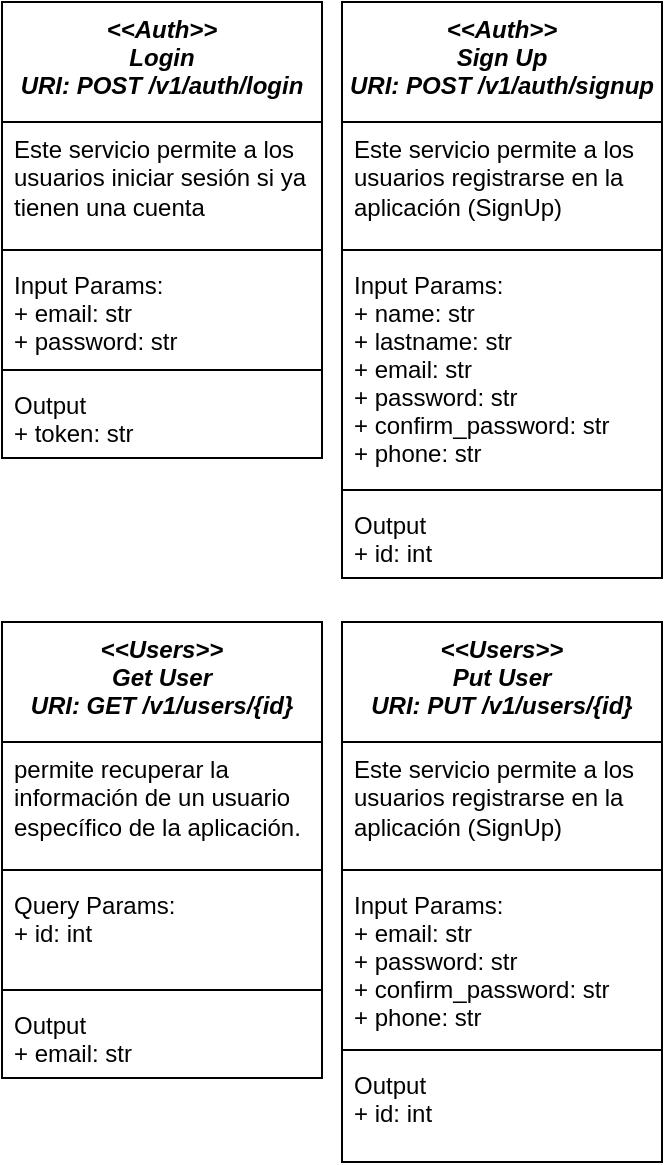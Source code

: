 <mxfile version="24.4.2" type="github">
  <diagram id="C5RBs43oDa-KdzZeNtuy" name="Page-1">
    <mxGraphModel dx="1050" dy="596" grid="1" gridSize="10" guides="1" tooltips="1" connect="1" arrows="1" fold="1" page="1" pageScale="1" pageWidth="827" pageHeight="1169" math="0" shadow="0">
      <root>
        <mxCell id="WIyWlLk6GJQsqaUBKTNV-0" />
        <mxCell id="WIyWlLk6GJQsqaUBKTNV-1" parent="WIyWlLk6GJQsqaUBKTNV-0" />
        <mxCell id="zkfFHV4jXpPFQw0GAbJ--0" value="&lt;&lt;Auth&gt;&gt;&#xa;Login&#xa;URI: POST /v1/auth/login" style="swimlane;fontStyle=3;align=center;verticalAlign=top;childLayout=stackLayout;horizontal=1;startSize=60;horizontalStack=0;resizeParent=1;resizeLast=0;collapsible=1;marginBottom=0;rounded=0;shadow=0;strokeWidth=1;" parent="WIyWlLk6GJQsqaUBKTNV-1" vertex="1">
          <mxGeometry x="84" y="30" width="160" height="228" as="geometry">
            <mxRectangle x="220" y="120" width="160" height="26" as="alternateBounds" />
          </mxGeometry>
        </mxCell>
        <mxCell id="zkfFHV4jXpPFQw0GAbJ--2" value="Este servicio permite a los usuarios iniciar sesión si ya tienen una cuenta " style="text;align=left;verticalAlign=top;spacingLeft=4;spacingRight=4;overflow=hidden;rotatable=0;points=[[0,0.5],[1,0.5]];portConstraint=eastwest;rounded=0;shadow=0;whiteSpace=wrap;" parent="zkfFHV4jXpPFQw0GAbJ--0" vertex="1">
          <mxGeometry y="60" width="160" height="60" as="geometry" />
        </mxCell>
        <mxCell id="zkfFHV4jXpPFQw0GAbJ--4" value="" style="line;html=1;strokeWidth=1;align=left;verticalAlign=middle;spacingTop=-1;spacingLeft=3;spacingRight=3;rotatable=0;labelPosition=right;points=[];portConstraint=eastwest;" parent="zkfFHV4jXpPFQw0GAbJ--0" vertex="1">
          <mxGeometry y="120" width="160" height="8" as="geometry" />
        </mxCell>
        <mxCell id="zkfFHV4jXpPFQw0GAbJ--5" value="Input Params:&#xa;+ email: str&#xa;+ password: str&#xa;" style="text;align=left;verticalAlign=top;spacingLeft=4;spacingRight=4;overflow=hidden;rotatable=0;points=[[0,0.5],[1,0.5]];portConstraint=eastwest;" parent="zkfFHV4jXpPFQw0GAbJ--0" vertex="1">
          <mxGeometry y="128" width="160" height="52" as="geometry" />
        </mxCell>
        <mxCell id="fHb4EbKIHG7SBRSFPKWl-0" value="" style="line;html=1;strokeWidth=1;align=left;verticalAlign=middle;spacingTop=-1;spacingLeft=3;spacingRight=3;rotatable=0;labelPosition=right;points=[];portConstraint=eastwest;" vertex="1" parent="zkfFHV4jXpPFQw0GAbJ--0">
          <mxGeometry y="180" width="160" height="8" as="geometry" />
        </mxCell>
        <mxCell id="fHb4EbKIHG7SBRSFPKWl-1" value="Output&lt;br style=&quot;padding: 0px; margin: 0px;&quot;&gt;+ token: str" style="text;html=1;align=left;verticalAlign=top;resizable=0;points=[];autosize=1;strokeColor=none;fillColor=none;spacingLeft=4;spacingRight=4;" vertex="1" parent="zkfFHV4jXpPFQw0GAbJ--0">
          <mxGeometry y="188" width="160" height="40" as="geometry" />
        </mxCell>
        <mxCell id="fHb4EbKIHG7SBRSFPKWl-3" value="&lt;&lt;Auth&gt;&gt;&#xa;Sign Up&#xa;URI: POST /v1/auth/signup" style="swimlane;fontStyle=3;align=center;verticalAlign=top;childLayout=stackLayout;horizontal=1;startSize=60;horizontalStack=0;resizeParent=1;resizeLast=0;collapsible=1;marginBottom=0;rounded=0;shadow=0;strokeWidth=1;" vertex="1" parent="WIyWlLk6GJQsqaUBKTNV-1">
          <mxGeometry x="254" y="30" width="160" height="288" as="geometry">
            <mxRectangle x="220" y="120" width="160" height="26" as="alternateBounds" />
          </mxGeometry>
        </mxCell>
        <mxCell id="fHb4EbKIHG7SBRSFPKWl-4" value="Este servicio permite a los usuarios registrarse en la aplicación (SignUp)" style="text;align=left;verticalAlign=top;spacingLeft=4;spacingRight=4;overflow=hidden;rotatable=0;points=[[0,0.5],[1,0.5]];portConstraint=eastwest;rounded=0;shadow=0;whiteSpace=wrap;" vertex="1" parent="fHb4EbKIHG7SBRSFPKWl-3">
          <mxGeometry y="60" width="160" height="60" as="geometry" />
        </mxCell>
        <mxCell id="fHb4EbKIHG7SBRSFPKWl-5" value="" style="line;html=1;strokeWidth=1;align=left;verticalAlign=middle;spacingTop=-1;spacingLeft=3;spacingRight=3;rotatable=0;labelPosition=right;points=[];portConstraint=eastwest;" vertex="1" parent="fHb4EbKIHG7SBRSFPKWl-3">
          <mxGeometry y="120" width="160" height="8" as="geometry" />
        </mxCell>
        <mxCell id="fHb4EbKIHG7SBRSFPKWl-6" value="Input Params:&#xa;+ name: str&#xa;+ lastname: str&#xa;+ email: str&#xa;+ password: str&#xa;+ confirm_password: str&#xa;+ phone: str" style="text;align=left;verticalAlign=top;spacingLeft=4;spacingRight=4;overflow=hidden;rotatable=0;points=[[0,0.5],[1,0.5]];portConstraint=eastwest;" vertex="1" parent="fHb4EbKIHG7SBRSFPKWl-3">
          <mxGeometry y="128" width="160" height="112" as="geometry" />
        </mxCell>
        <mxCell id="fHb4EbKIHG7SBRSFPKWl-7" value="" style="line;html=1;strokeWidth=1;align=left;verticalAlign=middle;spacingTop=-1;spacingLeft=3;spacingRight=3;rotatable=0;labelPosition=right;points=[];portConstraint=eastwest;" vertex="1" parent="fHb4EbKIHG7SBRSFPKWl-3">
          <mxGeometry y="240" width="160" height="8" as="geometry" />
        </mxCell>
        <mxCell id="fHb4EbKIHG7SBRSFPKWl-8" value="Output&lt;br style=&quot;padding: 0px; margin: 0px;&quot;&gt;+ id: int" style="text;html=1;align=left;verticalAlign=top;resizable=0;points=[];autosize=1;strokeColor=none;fillColor=none;spacingLeft=4;spacingRight=4;" vertex="1" parent="fHb4EbKIHG7SBRSFPKWl-3">
          <mxGeometry y="248" width="160" height="40" as="geometry" />
        </mxCell>
        <mxCell id="fHb4EbKIHG7SBRSFPKWl-10" value="&lt;&lt;Users&gt;&gt;&#xa;Get User&#xa;URI: GET /v1/users/{id}" style="swimlane;fontStyle=3;align=center;verticalAlign=top;childLayout=stackLayout;horizontal=1;startSize=60;horizontalStack=0;resizeParent=1;resizeLast=0;collapsible=1;marginBottom=0;rounded=0;shadow=0;strokeWidth=1;" vertex="1" parent="WIyWlLk6GJQsqaUBKTNV-1">
          <mxGeometry x="84" y="340" width="160" height="228" as="geometry">
            <mxRectangle x="220" y="120" width="160" height="26" as="alternateBounds" />
          </mxGeometry>
        </mxCell>
        <mxCell id="fHb4EbKIHG7SBRSFPKWl-11" value="permite recuperar la información de un usuario específico de la aplicación. " style="text;align=left;verticalAlign=top;spacingLeft=4;spacingRight=4;overflow=hidden;rotatable=0;points=[[0,0.5],[1,0.5]];portConstraint=eastwest;rounded=0;shadow=0;whiteSpace=wrap;" vertex="1" parent="fHb4EbKIHG7SBRSFPKWl-10">
          <mxGeometry y="60" width="160" height="60" as="geometry" />
        </mxCell>
        <mxCell id="fHb4EbKIHG7SBRSFPKWl-12" value="" style="line;html=1;strokeWidth=1;align=left;verticalAlign=middle;spacingTop=-1;spacingLeft=3;spacingRight=3;rotatable=0;labelPosition=right;points=[];portConstraint=eastwest;" vertex="1" parent="fHb4EbKIHG7SBRSFPKWl-10">
          <mxGeometry y="120" width="160" height="8" as="geometry" />
        </mxCell>
        <mxCell id="fHb4EbKIHG7SBRSFPKWl-13" value="Query Params:&#xa;+ id: int" style="text;align=left;verticalAlign=top;spacingLeft=4;spacingRight=4;overflow=hidden;rotatable=0;points=[[0,0.5],[1,0.5]];portConstraint=eastwest;" vertex="1" parent="fHb4EbKIHG7SBRSFPKWl-10">
          <mxGeometry y="128" width="160" height="52" as="geometry" />
        </mxCell>
        <mxCell id="fHb4EbKIHG7SBRSFPKWl-14" value="" style="line;html=1;strokeWidth=1;align=left;verticalAlign=middle;spacingTop=-1;spacingLeft=3;spacingRight=3;rotatable=0;labelPosition=right;points=[];portConstraint=eastwest;" vertex="1" parent="fHb4EbKIHG7SBRSFPKWl-10">
          <mxGeometry y="180" width="160" height="8" as="geometry" />
        </mxCell>
        <mxCell id="fHb4EbKIHG7SBRSFPKWl-15" value="Output&lt;br style=&quot;padding: 0px; margin: 0px;&quot;&gt;+ email: str" style="text;html=1;align=left;verticalAlign=top;resizable=0;points=[];autosize=1;strokeColor=none;fillColor=none;spacingLeft=4;spacingRight=4;" vertex="1" parent="fHb4EbKIHG7SBRSFPKWl-10">
          <mxGeometry y="188" width="160" height="40" as="geometry" />
        </mxCell>
        <mxCell id="fHb4EbKIHG7SBRSFPKWl-16" value="&lt;&lt;Users&gt;&gt;&#xa;Put User&#xa;URI: PUT /v1/users/{id}" style="swimlane;fontStyle=3;align=center;verticalAlign=top;childLayout=stackLayout;horizontal=1;startSize=60;horizontalStack=0;resizeParent=1;resizeLast=0;collapsible=1;marginBottom=0;rounded=0;shadow=0;strokeWidth=1;" vertex="1" parent="WIyWlLk6GJQsqaUBKTNV-1">
          <mxGeometry x="254" y="340" width="160" height="270" as="geometry">
            <mxRectangle x="220" y="120" width="160" height="26" as="alternateBounds" />
          </mxGeometry>
        </mxCell>
        <mxCell id="fHb4EbKIHG7SBRSFPKWl-17" value="Este servicio permite a los usuarios registrarse en la aplicación (SignUp)" style="text;align=left;verticalAlign=top;spacingLeft=4;spacingRight=4;overflow=hidden;rotatable=0;points=[[0,0.5],[1,0.5]];portConstraint=eastwest;rounded=0;shadow=0;whiteSpace=wrap;" vertex="1" parent="fHb4EbKIHG7SBRSFPKWl-16">
          <mxGeometry y="60" width="160" height="60" as="geometry" />
        </mxCell>
        <mxCell id="fHb4EbKIHG7SBRSFPKWl-18" value="" style="line;html=1;strokeWidth=1;align=left;verticalAlign=middle;spacingTop=-1;spacingLeft=3;spacingRight=3;rotatable=0;labelPosition=right;points=[];portConstraint=eastwest;" vertex="1" parent="fHb4EbKIHG7SBRSFPKWl-16">
          <mxGeometry y="120" width="160" height="8" as="geometry" />
        </mxCell>
        <mxCell id="fHb4EbKIHG7SBRSFPKWl-19" value="Input Params:&#xa;+ email: str&#xa;+ password: str&#xa;+ confirm_password: str&#xa;+ phone: str" style="text;align=left;verticalAlign=top;spacingLeft=4;spacingRight=4;overflow=hidden;rotatable=0;points=[[0,0.5],[1,0.5]];portConstraint=eastwest;" vertex="1" parent="fHb4EbKIHG7SBRSFPKWl-16">
          <mxGeometry y="128" width="160" height="82" as="geometry" />
        </mxCell>
        <mxCell id="fHb4EbKIHG7SBRSFPKWl-20" value="" style="line;html=1;strokeWidth=1;align=left;verticalAlign=middle;spacingTop=-1;spacingLeft=3;spacingRight=3;rotatable=0;labelPosition=right;points=[];portConstraint=eastwest;" vertex="1" parent="fHb4EbKIHG7SBRSFPKWl-16">
          <mxGeometry y="210" width="160" height="8" as="geometry" />
        </mxCell>
        <mxCell id="fHb4EbKIHG7SBRSFPKWl-21" value="Output&lt;br style=&quot;padding: 0px; margin: 0px;&quot;&gt;+ id: int" style="text;html=1;align=left;verticalAlign=top;resizable=0;points=[];autosize=1;strokeColor=none;fillColor=none;spacingLeft=4;spacingRight=4;" vertex="1" parent="fHb4EbKIHG7SBRSFPKWl-16">
          <mxGeometry y="218" width="160" height="40" as="geometry" />
        </mxCell>
      </root>
    </mxGraphModel>
  </diagram>
</mxfile>
